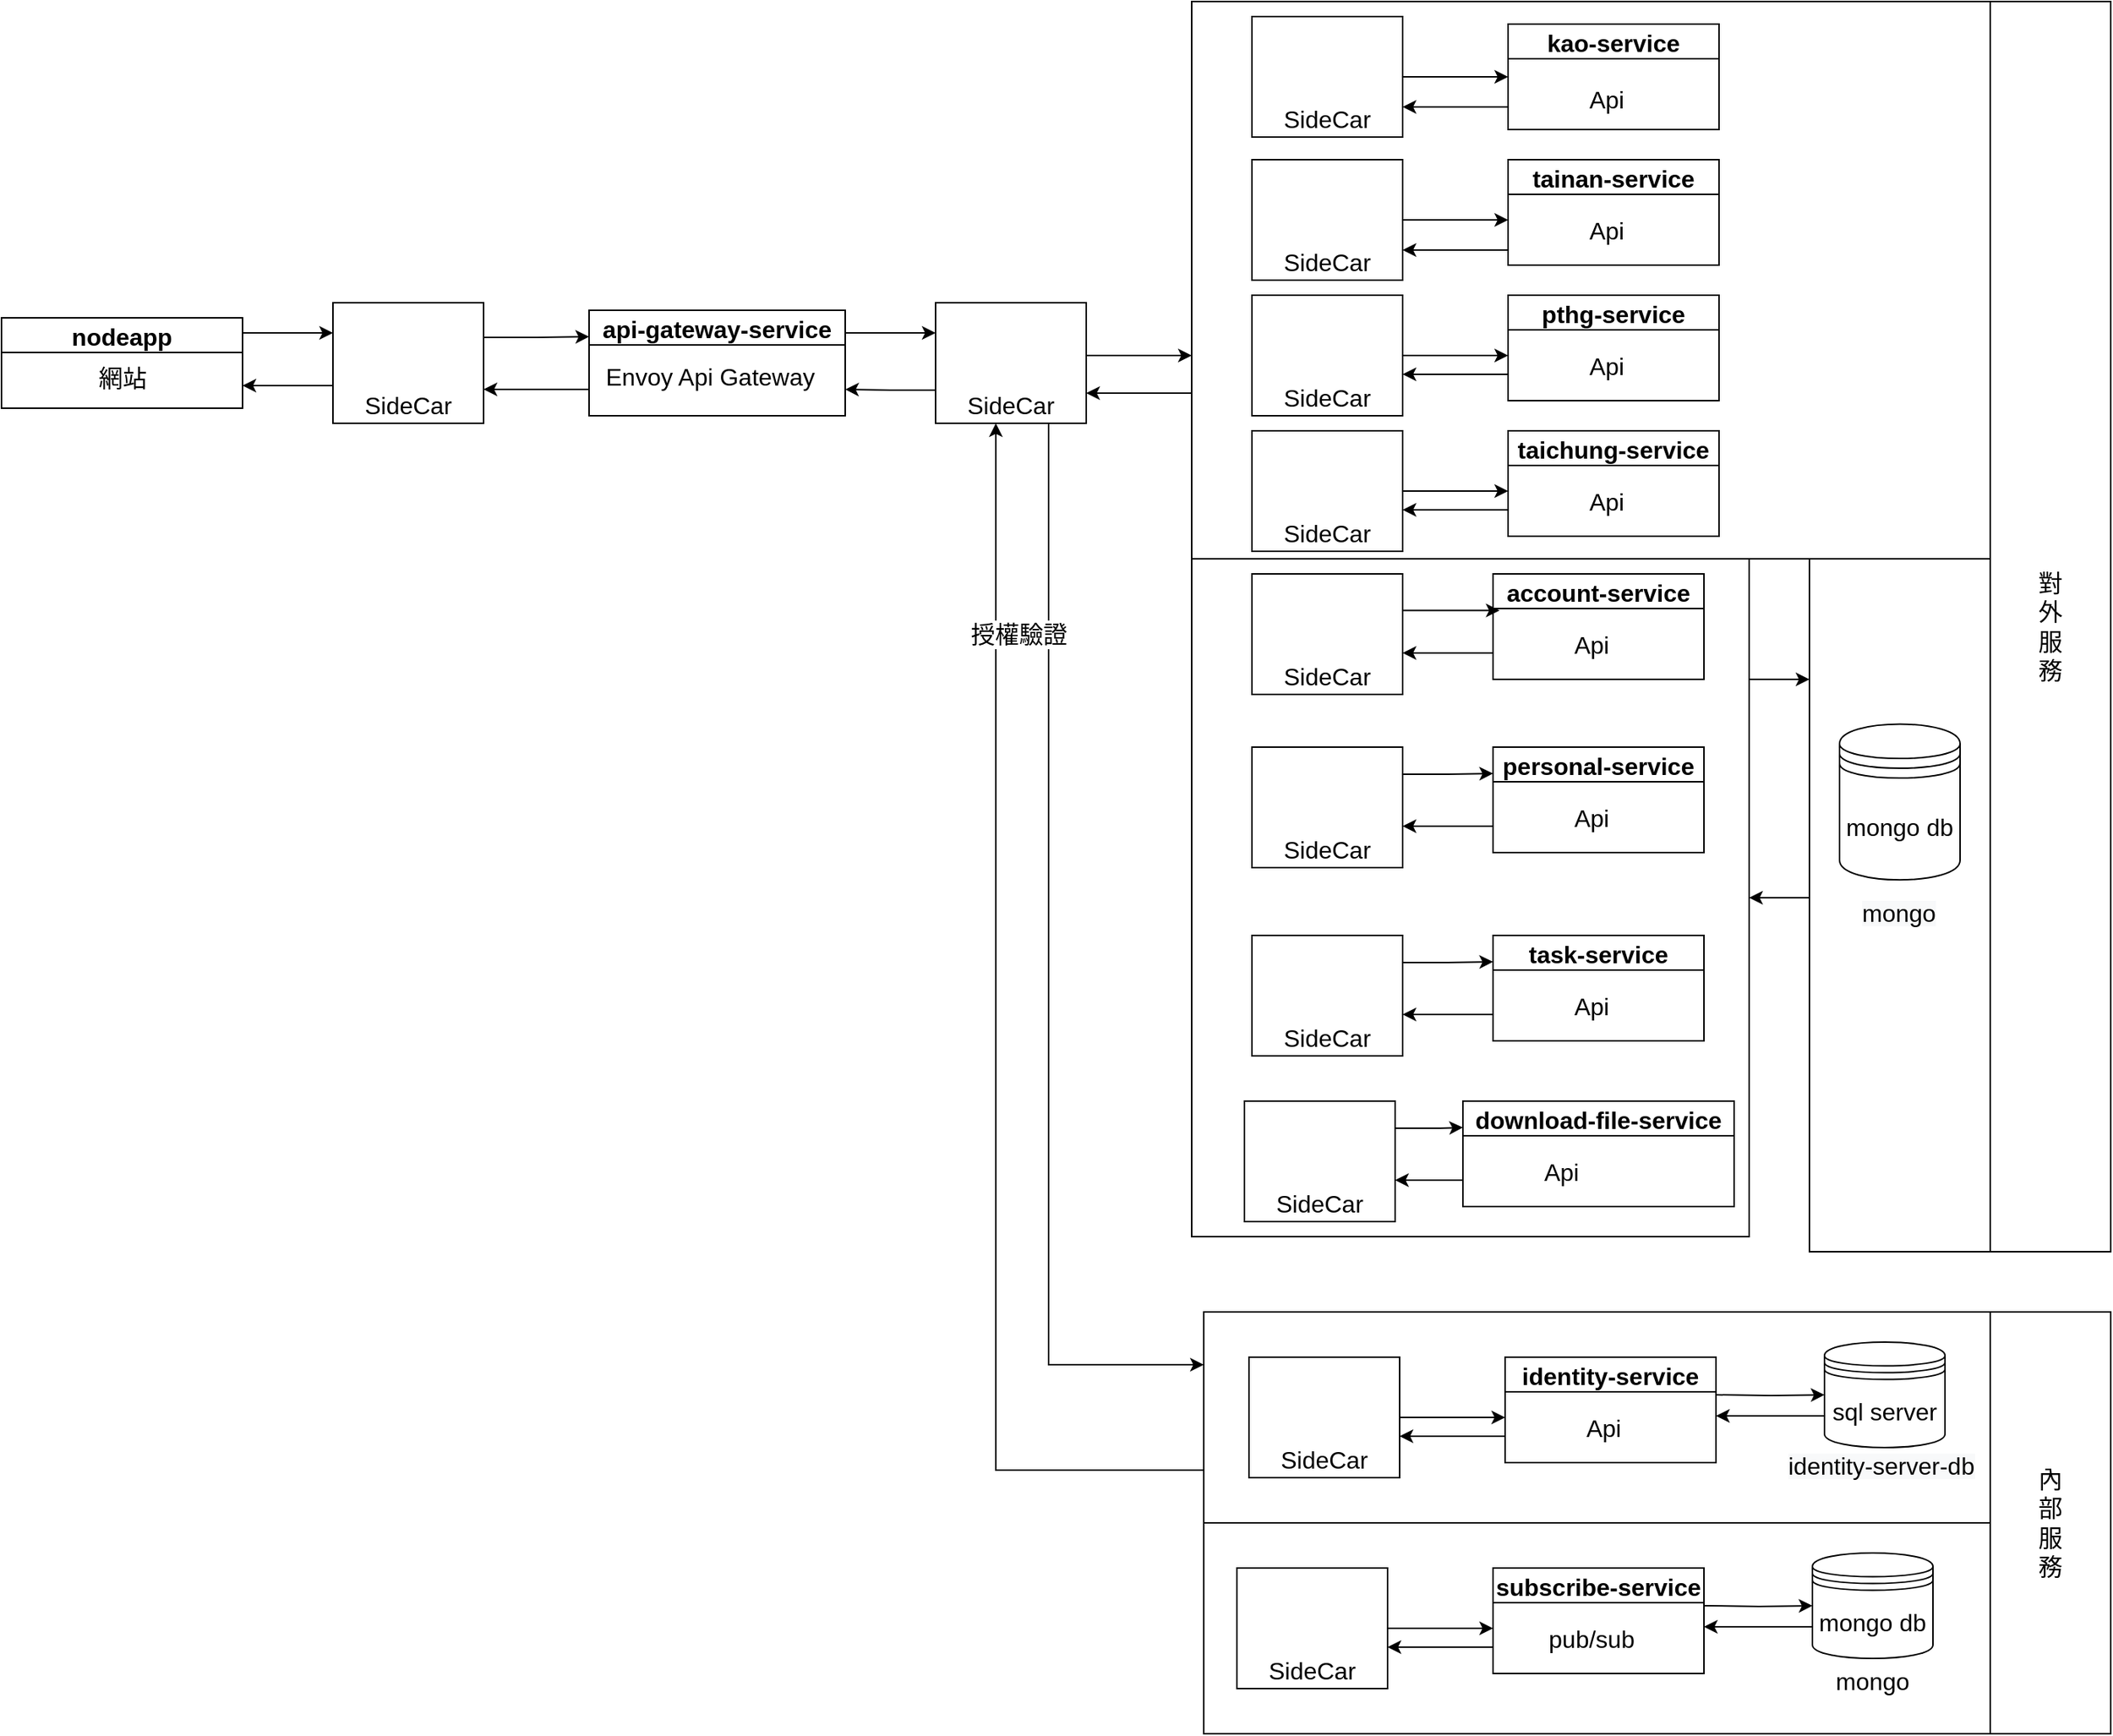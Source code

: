 <mxfile version="14.6.13" type="device"><diagram id="8w8wabQFdg4WhhDFVWYx" name="Page-1"><mxGraphModel dx="2031" dy="1089" grid="1" gridSize="10" guides="1" tooltips="1" connect="1" arrows="1" fold="1" page="1" pageScale="1" pageWidth="827" pageHeight="1169" math="0" shadow="0"><root><mxCell id="0"/><mxCell id="1" parent="0"/><mxCell id="53" style="edgeStyle=orthogonalEdgeStyle;rounded=0;orthogonalLoop=1;jettySize=auto;html=1;exitX=1;exitY=0.25;exitDx=0;exitDy=0;" parent="1" source="39" target="49" edge="1"><mxGeometry relative="1" as="geometry"><Array as="points"><mxPoint x="1220" y="500"/></Array></mxGeometry></mxCell><UserObject label="" treeRoot="1" id="39"><mxCell style="whiteSpace=wrap;html=1;align=center;treeFolding=1;treeMoving=1;newEdgeStyle={&quot;edgeStyle&quot;:&quot;elbowEdgeStyle&quot;,&quot;startArrow&quot;:&quot;none&quot;,&quot;endArrow&quot;:&quot;none&quot;};" parent="1" vertex="1"><mxGeometry x="850" y="420" width="370" height="450" as="geometry"/></mxCell></UserObject><mxCell id="OhrNE6VcvfpsGNgGxQ-j-87" style="edgeStyle=orthogonalEdgeStyle;rounded=0;orthogonalLoop=1;jettySize=auto;html=1;exitX=1;exitY=0.25;exitDx=0;exitDy=0;entryX=0;entryY=0.25;entryDx=0;entryDy=0;fontSize=16;" parent="1" source="OhrNE6VcvfpsGNgGxQ-j-2" target="OhrNE6VcvfpsGNgGxQ-j-85" edge="1"><mxGeometry relative="1" as="geometry"><Array as="points"><mxPoint x="220" y="270"/></Array></mxGeometry></mxCell><mxCell id="OhrNE6VcvfpsGNgGxQ-j-2" value="nodeapp" style="swimlane;fontSize=16;" parent="1" vertex="1"><mxGeometry x="60" y="260" width="160" height="60" as="geometry"/></mxCell><mxCell id="OhrNE6VcvfpsGNgGxQ-j-3" value="網站" style="text;html=1;align=center;verticalAlign=middle;resizable=0;points=[];autosize=1;strokeColor=none;fontSize=16;" parent="OhrNE6VcvfpsGNgGxQ-j-2" vertex="1"><mxGeometry x="55" y="30" width="50" height="20" as="geometry"/></mxCell><mxCell id="OhrNE6VcvfpsGNgGxQ-j-91" style="edgeStyle=orthogonalEdgeStyle;rounded=0;orthogonalLoop=1;jettySize=auto;html=1;exitX=0;exitY=0.75;exitDx=0;exitDy=0;fontSize=16;" parent="1" source="OhrNE6VcvfpsGNgGxQ-j-10" target="OhrNE6VcvfpsGNgGxQ-j-85" edge="1"><mxGeometry relative="1" as="geometry"><Array as="points"><mxPoint x="400" y="308"/><mxPoint x="400" y="308"/></Array></mxGeometry></mxCell><mxCell id="OhrNE6VcvfpsGNgGxQ-j-92" style="edgeStyle=orthogonalEdgeStyle;rounded=0;orthogonalLoop=1;jettySize=auto;html=1;exitX=1;exitY=0.25;exitDx=0;exitDy=0;entryX=0;entryY=0.25;entryDx=0;entryDy=0;fontSize=16;" parent="1" source="OhrNE6VcvfpsGNgGxQ-j-10" target="OhrNE6VcvfpsGNgGxQ-j-75" edge="1"><mxGeometry relative="1" as="geometry"><Array as="points"><mxPoint x="620" y="270"/></Array></mxGeometry></mxCell><mxCell id="OhrNE6VcvfpsGNgGxQ-j-10" value="api-gateway-service" style="swimlane;fontSize=16;" parent="1" vertex="1"><mxGeometry x="450" y="255" width="170" height="70" as="geometry"/></mxCell><mxCell id="OhrNE6VcvfpsGNgGxQ-j-11" value="Envoy Api Gateway" style="text;html=1;align=center;verticalAlign=middle;resizable=0;points=[];autosize=1;strokeColor=none;fontSize=16;" parent="OhrNE6VcvfpsGNgGxQ-j-10" vertex="1"><mxGeometry x="5" y="34" width="150" height="20" as="geometry"/></mxCell><mxCell id="OhrNE6VcvfpsGNgGxQ-j-71" value="" style="group" parent="1" vertex="1" connectable="0"><mxGeometry x="298" y="960" width="540" height="130" as="geometry"/></mxCell><mxCell id="OhrNE6VcvfpsGNgGxQ-j-72" value="" style="group" parent="OhrNE6VcvfpsGNgGxQ-j-71" vertex="1" connectable="0"><mxGeometry x="560" y="-40" width="540" height="140" as="geometry"/></mxCell><UserObject label="" treeRoot="1" id="OhrNE6VcvfpsGNgGxQ-j-69"><mxCell style="whiteSpace=wrap;html=1;align=center;treeFolding=1;treeMoving=1;newEdgeStyle={&quot;edgeStyle&quot;:&quot;elbowEdgeStyle&quot;,&quot;startArrow&quot;:&quot;none&quot;,&quot;endArrow&quot;:&quot;none&quot;};fontSize=16;" parent="OhrNE6VcvfpsGNgGxQ-j-72" vertex="1"><mxGeometry width="530" height="140" as="geometry"/></mxCell></UserObject><mxCell id="OhrNE6VcvfpsGNgGxQ-j-70" value="" style="group" parent="OhrNE6VcvfpsGNgGxQ-j-72" vertex="1" connectable="0"><mxGeometry x="30" y="30" width="310" height="80" as="geometry"/></mxCell><mxCell id="OhrNE6VcvfpsGNgGxQ-j-58" style="edgeStyle=orthogonalEdgeStyle;rounded=0;orthogonalLoop=1;jettySize=auto;html=1;fontSize=16;" parent="OhrNE6VcvfpsGNgGxQ-j-70" target="OhrNE6VcvfpsGNgGxQ-j-50" edge="1"><mxGeometry relative="1" as="geometry"><mxPoint x="310" y="25" as="sourcePoint"/></mxGeometry></mxCell><mxCell id="OhrNE6VcvfpsGNgGxQ-j-82" style="edgeStyle=orthogonalEdgeStyle;rounded=0;orthogonalLoop=1;jettySize=auto;html=1;exitX=0;exitY=0.75;exitDx=0;exitDy=0;fontSize=16;" parent="OhrNE6VcvfpsGNgGxQ-j-70" source="OhrNE6VcvfpsGNgGxQ-j-18" target="OhrNE6VcvfpsGNgGxQ-j-47" edge="1"><mxGeometry relative="1" as="geometry"><Array as="points"><mxPoint x="110" y="53"/><mxPoint x="110" y="53"/></Array></mxGeometry></mxCell><mxCell id="OhrNE6VcvfpsGNgGxQ-j-18" value="identity-service" style="swimlane;fontSize=16;" parent="OhrNE6VcvfpsGNgGxQ-j-70" vertex="1"><mxGeometry x="170" width="140" height="70" as="geometry"/></mxCell><mxCell id="OhrNE6VcvfpsGNgGxQ-j-19" value="Api" style="text;html=1;align=center;verticalAlign=middle;resizable=0;points=[];autosize=1;strokeColor=none;fontSize=16;" parent="OhrNE6VcvfpsGNgGxQ-j-18" vertex="1"><mxGeometry x="45" y="37" width="40" height="20" as="geometry"/></mxCell><mxCell id="OhrNE6VcvfpsGNgGxQ-j-46" value="" style="group" parent="OhrNE6VcvfpsGNgGxQ-j-70" vertex="1" connectable="0"><mxGeometry width="100" height="80" as="geometry"/></mxCell><mxCell id="OhrNE6VcvfpsGNgGxQ-j-47" value="&lt;br style=&quot;font-size: 16px&quot;&gt;SideCar" style="rounded=0;whiteSpace=wrap;html=1;verticalAlign=bottom;fontSize=16;" parent="OhrNE6VcvfpsGNgGxQ-j-46" vertex="1"><mxGeometry width="100" height="80" as="geometry"/></mxCell><mxCell id="OhrNE6VcvfpsGNgGxQ-j-48" value="" style="shape=image;verticalLabelPosition=bottom;labelBackgroundColor=#ffffff;verticalAlign=top;aspect=fixed;imageAspect=0;image=https://dapr.io/images/dapr.svg;fontSize=16;" parent="OhrNE6VcvfpsGNgGxQ-j-46" vertex="1"><mxGeometry x="18" y="7" width="63.89" height="47" as="geometry"/></mxCell><mxCell id="OhrNE6VcvfpsGNgGxQ-j-49" style="edgeStyle=orthogonalEdgeStyle;rounded=0;orthogonalLoop=1;jettySize=auto;html=1;exitX=1;exitY=0.5;exitDx=0;exitDy=0;entryX=0;entryY=0.5;entryDx=0;entryDy=0;fontSize=16;" parent="OhrNE6VcvfpsGNgGxQ-j-70" source="OhrNE6VcvfpsGNgGxQ-j-47" edge="1"><mxGeometry relative="1" as="geometry"><mxPoint x="170" y="40" as="targetPoint"/></mxGeometry></mxCell><mxCell id="OhrNE6VcvfpsGNgGxQ-j-57" style="edgeStyle=orthogonalEdgeStyle;rounded=0;orthogonalLoop=1;jettySize=auto;html=1;exitX=0;exitY=0.7;exitDx=0;exitDy=0;fontSize=16;" parent="OhrNE6VcvfpsGNgGxQ-j-70" source="OhrNE6VcvfpsGNgGxQ-j-50" edge="1"><mxGeometry relative="1" as="geometry"><mxPoint x="310" y="39" as="targetPoint"/></mxGeometry></mxCell><mxCell id="OhrNE6VcvfpsGNgGxQ-j-52" value="" style="group" parent="OhrNE6VcvfpsGNgGxQ-j-72" vertex="1" connectable="0"><mxGeometry x="392" y="20" width="150" height="100" as="geometry"/></mxCell><mxCell id="OhrNE6VcvfpsGNgGxQ-j-50" value="sql server" style="shape=datastore;whiteSpace=wrap;html=1;fontSize=16;" parent="OhrNE6VcvfpsGNgGxQ-j-52" vertex="1"><mxGeometry x="20" width="80" height="70" as="geometry"/></mxCell><mxCell id="OhrNE6VcvfpsGNgGxQ-j-51" value="&lt;span style=&quot;color: rgb(0, 0, 0); font-family: helvetica; font-size: 16px; font-style: normal; font-weight: 400; letter-spacing: normal; text-align: center; text-indent: 0px; text-transform: none; word-spacing: 0px; background-color: rgb(248, 249, 250); display: inline; float: none;&quot;&gt;identity-server-db&lt;/span&gt;" style="text;whiteSpace=wrap;html=1;fontSize=16;verticalAlign=middle;" parent="OhrNE6VcvfpsGNgGxQ-j-52" vertex="1"><mxGeometry x="-6" y="67" width="150" height="30" as="geometry"/></mxCell><mxCell id="OhrNE6VcvfpsGNgGxQ-j-74" value="" style="group" parent="1" vertex="1" connectable="0"><mxGeometry x="680" y="250" width="100" height="80" as="geometry"/></mxCell><mxCell id="OhrNE6VcvfpsGNgGxQ-j-75" value="&lt;br style=&quot;font-size: 16px&quot;&gt;SideCar" style="rounded=0;whiteSpace=wrap;html=1;verticalAlign=bottom;fontSize=16;" parent="OhrNE6VcvfpsGNgGxQ-j-74" vertex="1"><mxGeometry width="100" height="80" as="geometry"/></mxCell><mxCell id="OhrNE6VcvfpsGNgGxQ-j-76" value="" style="shape=image;verticalLabelPosition=bottom;labelBackgroundColor=#ffffff;verticalAlign=top;aspect=fixed;imageAspect=0;image=https://dapr.io/images/dapr.svg;fontSize=16;" parent="OhrNE6VcvfpsGNgGxQ-j-74" vertex="1"><mxGeometry x="18" y="7" width="63.89" height="47" as="geometry"/></mxCell><mxCell id="OhrNE6VcvfpsGNgGxQ-j-84" value="" style="group" parent="1" vertex="1" connectable="0"><mxGeometry x="280" y="250" width="100" height="80" as="geometry"/></mxCell><mxCell id="OhrNE6VcvfpsGNgGxQ-j-85" value="&lt;br style=&quot;font-size: 16px&quot;&gt;SideCar" style="rounded=0;whiteSpace=wrap;html=1;verticalAlign=bottom;fontSize=16;" parent="OhrNE6VcvfpsGNgGxQ-j-84" vertex="1"><mxGeometry width="100" height="80" as="geometry"/></mxCell><mxCell id="OhrNE6VcvfpsGNgGxQ-j-86" value="" style="shape=image;verticalLabelPosition=bottom;labelBackgroundColor=#ffffff;verticalAlign=top;aspect=fixed;imageAspect=0;image=https://dapr.io/images/dapr.svg;fontSize=16;" parent="OhrNE6VcvfpsGNgGxQ-j-84" vertex="1"><mxGeometry x="18" y="7" width="63.89" height="47" as="geometry"/></mxCell><mxCell id="OhrNE6VcvfpsGNgGxQ-j-88" style="edgeStyle=orthogonalEdgeStyle;rounded=0;orthogonalLoop=1;jettySize=auto;html=1;exitX=0;exitY=0.75;exitDx=0;exitDy=0;entryX=1;entryY=0.75;entryDx=0;entryDy=0;fontSize=16;" parent="1" source="OhrNE6VcvfpsGNgGxQ-j-85" target="OhrNE6VcvfpsGNgGxQ-j-2" edge="1"><mxGeometry relative="1" as="geometry"><Array as="points"><mxPoint x="280" y="305"/></Array></mxGeometry></mxCell><mxCell id="OhrNE6VcvfpsGNgGxQ-j-90" style="edgeStyle=orthogonalEdgeStyle;rounded=0;orthogonalLoop=1;jettySize=auto;html=1;exitX=1;exitY=0.25;exitDx=0;exitDy=0;entryX=0;entryY=0.25;entryDx=0;entryDy=0;fontSize=16;" parent="1" source="OhrNE6VcvfpsGNgGxQ-j-85" target="OhrNE6VcvfpsGNgGxQ-j-10" edge="1"><mxGeometry relative="1" as="geometry"><Array as="points"><mxPoint x="380" y="273"/><mxPoint x="415" y="273"/></Array></mxGeometry></mxCell><mxCell id="OhrNE6VcvfpsGNgGxQ-j-93" style="edgeStyle=orthogonalEdgeStyle;rounded=0;orthogonalLoop=1;jettySize=auto;html=1;exitX=0;exitY=0.75;exitDx=0;exitDy=0;entryX=1;entryY=0.75;entryDx=0;entryDy=0;fontSize=16;" parent="1" source="OhrNE6VcvfpsGNgGxQ-j-75" target="OhrNE6VcvfpsGNgGxQ-j-10" edge="1"><mxGeometry relative="1" as="geometry"><Array as="points"><mxPoint x="680" y="308"/><mxPoint x="650" y="308"/></Array></mxGeometry></mxCell><mxCell id="OhrNE6VcvfpsGNgGxQ-j-94" style="edgeStyle=orthogonalEdgeStyle;rounded=0;orthogonalLoop=1;jettySize=auto;html=1;exitX=1;exitY=0.25;exitDx=0;exitDy=0;fontSize=16;" parent="1" source="OhrNE6VcvfpsGNgGxQ-j-75" target="OhrNE6VcvfpsGNgGxQ-j-64" edge="1"><mxGeometry relative="1" as="geometry"><Array as="points"><mxPoint x="780" y="285"/></Array></mxGeometry></mxCell><mxCell id="OhrNE6VcvfpsGNgGxQ-j-95" style="edgeStyle=orthogonalEdgeStyle;rounded=0;orthogonalLoop=1;jettySize=auto;html=1;exitX=0;exitY=0.75;exitDx=0;exitDy=0;entryX=1;entryY=0.75;entryDx=0;entryDy=0;fontSize=16;" parent="1" source="OhrNE6VcvfpsGNgGxQ-j-64" target="OhrNE6VcvfpsGNgGxQ-j-75" edge="1"><mxGeometry relative="1" as="geometry"><Array as="points"><mxPoint x="850" y="310"/></Array></mxGeometry></mxCell><mxCell id="OhrNE6VcvfpsGNgGxQ-j-96" style="edgeStyle=orthogonalEdgeStyle;rounded=0;orthogonalLoop=1;jettySize=auto;html=1;exitX=0.75;exitY=1;exitDx=0;exitDy=0;entryX=0;entryY=0.25;entryDx=0;entryDy=0;fontSize=16;" parent="1" source="OhrNE6VcvfpsGNgGxQ-j-75" target="OhrNE6VcvfpsGNgGxQ-j-69" edge="1"><mxGeometry relative="1" as="geometry"/></mxCell><mxCell id="OhrNE6VcvfpsGNgGxQ-j-97" style="edgeStyle=orthogonalEdgeStyle;rounded=0;orthogonalLoop=1;jettySize=auto;html=1;exitX=0;exitY=0.75;exitDx=0;exitDy=0;entryX=0.4;entryY=1;entryDx=0;entryDy=0;entryPerimeter=0;fontSize=16;" parent="1" source="OhrNE6VcvfpsGNgGxQ-j-69" target="OhrNE6VcvfpsGNgGxQ-j-75" edge="1"><mxGeometry relative="1" as="geometry"/></mxCell><mxCell id="xdW2WpACUHlB_EIOqW0F-1" value="對&lt;br style=&quot;font-size: 16px;&quot;&gt;外&lt;br style=&quot;font-size: 16px;&quot;&gt;服&lt;br style=&quot;font-size: 16px;&quot;&gt;務" style="rounded=0;whiteSpace=wrap;html=1;fontSize=16;" parent="1" vertex="1"><mxGeometry x="1380" y="50" width="80" height="830" as="geometry"/></mxCell><mxCell id="xdW2WpACUHlB_EIOqW0F-3" value="內&lt;br&gt;部&lt;br&gt;服&lt;br&gt;務" style="rounded=0;whiteSpace=wrap;html=1;fontSize=16;" parent="1" vertex="1"><mxGeometry x="1380" y="920" width="80" height="280" as="geometry"/></mxCell><mxCell id="xdW2WpACUHlB_EIOqW0F-5" value="授權驗證" style="text;html=1;align=center;verticalAlign=middle;resizable=0;points=[];autosize=1;strokeColor=none;fontSize=16;labelBackgroundColor=#FFFFFF;" parent="1" vertex="1"><mxGeometry x="695" y="460" width="80" height="20" as="geometry"/></mxCell><UserObject label="" treeRoot="1" id="OhrNE6VcvfpsGNgGxQ-j-64"><mxCell style="whiteSpace=wrap;html=1;align=center;treeFolding=1;treeMoving=1;newEdgeStyle={&quot;edgeStyle&quot;:&quot;elbowEdgeStyle&quot;,&quot;startArrow&quot;:&quot;none&quot;,&quot;endArrow&quot;:&quot;none&quot;};fontSize=16;" parent="1" vertex="1"><mxGeometry x="850" y="50" width="530" height="370" as="geometry"/></mxCell></UserObject><mxCell id="OhrNE6VcvfpsGNgGxQ-j-8" value="" style="group" parent="1" vertex="1" connectable="0"><mxGeometry x="890" y="60" width="100" height="80" as="geometry"/></mxCell><mxCell id="OhrNE6VcvfpsGNgGxQ-j-6" value="&lt;br style=&quot;font-size: 16px&quot;&gt;SideCar" style="rounded=0;whiteSpace=wrap;html=1;verticalAlign=bottom;fontSize=16;" parent="OhrNE6VcvfpsGNgGxQ-j-8" vertex="1"><mxGeometry width="100" height="80" as="geometry"/></mxCell><mxCell id="OhrNE6VcvfpsGNgGxQ-j-7" value="" style="shape=image;verticalLabelPosition=bottom;labelBackgroundColor=#ffffff;verticalAlign=top;aspect=fixed;imageAspect=0;image=https://dapr.io/images/dapr.svg;fontSize=16;" parent="OhrNE6VcvfpsGNgGxQ-j-8" vertex="1"><mxGeometry x="18" y="7" width="63.89" height="47" as="geometry"/></mxCell><mxCell id="OhrNE6VcvfpsGNgGxQ-j-77" style="edgeStyle=orthogonalEdgeStyle;rounded=0;orthogonalLoop=1;jettySize=auto;html=1;exitX=0;exitY=0.75;exitDx=0;exitDy=0;entryX=1;entryY=0.75;entryDx=0;entryDy=0;fontSize=16;" parent="1" source="OhrNE6VcvfpsGNgGxQ-j-12" target="OhrNE6VcvfpsGNgGxQ-j-6" edge="1"><mxGeometry x="890" y="60" as="geometry"><Array as="points"><mxPoint x="1060" y="120"/></Array></mxGeometry></mxCell><mxCell id="OhrNE6VcvfpsGNgGxQ-j-12" value="kao-service" style="swimlane;fontSize=16;" parent="1" vertex="1"><mxGeometry x="1060" y="65" width="140" height="70" as="geometry"/></mxCell><mxCell id="OhrNE6VcvfpsGNgGxQ-j-13" value="Api" style="text;html=1;align=center;verticalAlign=middle;resizable=0;points=[];autosize=1;strokeColor=none;fontSize=16;" parent="OhrNE6VcvfpsGNgGxQ-j-12" vertex="1"><mxGeometry x="45" y="40" width="40" height="20" as="geometry"/></mxCell><mxCell id="OhrNE6VcvfpsGNgGxQ-j-78" style="edgeStyle=orthogonalEdgeStyle;rounded=0;orthogonalLoop=1;jettySize=auto;html=1;exitX=0;exitY=0.75;exitDx=0;exitDy=0;entryX=1;entryY=0.75;entryDx=0;entryDy=0;fontSize=16;" parent="1" source="OhrNE6VcvfpsGNgGxQ-j-14" target="OhrNE6VcvfpsGNgGxQ-j-26" edge="1"><mxGeometry x="890" y="60" as="geometry"><Array as="points"><mxPoint x="1060" y="215"/></Array></mxGeometry></mxCell><mxCell id="OhrNE6VcvfpsGNgGxQ-j-14" value="tainan-service" style="swimlane;fontSize=16;" parent="1" vertex="1"><mxGeometry x="1060" y="155" width="140" height="70" as="geometry"/></mxCell><mxCell id="OhrNE6VcvfpsGNgGxQ-j-15" value="Api" style="text;html=1;align=center;verticalAlign=middle;resizable=0;points=[];autosize=1;strokeColor=none;fontSize=16;" parent="OhrNE6VcvfpsGNgGxQ-j-14" vertex="1"><mxGeometry x="45" y="37" width="40" height="20" as="geometry"/></mxCell><mxCell id="OhrNE6VcvfpsGNgGxQ-j-80" style="edgeStyle=orthogonalEdgeStyle;rounded=0;orthogonalLoop=1;jettySize=auto;html=1;exitX=0;exitY=0.75;exitDx=0;exitDy=0;fontSize=16;" parent="1" source="OhrNE6VcvfpsGNgGxQ-j-16" target="OhrNE6VcvfpsGNgGxQ-j-39" edge="1"><mxGeometry x="890" y="60" as="geometry"><Array as="points"><mxPoint x="1010" y="388"/><mxPoint x="1010" y="388"/></Array></mxGeometry></mxCell><mxCell id="OhrNE6VcvfpsGNgGxQ-j-16" value="taichung-service" style="swimlane;fontSize=16;" parent="1" vertex="1"><mxGeometry x="1060" y="335" width="140" height="70" as="geometry"/></mxCell><mxCell id="OhrNE6VcvfpsGNgGxQ-j-17" value="Api" style="text;html=1;align=center;verticalAlign=middle;resizable=0;points=[];autosize=1;strokeColor=none;fontSize=16;" parent="OhrNE6VcvfpsGNgGxQ-j-16" vertex="1"><mxGeometry x="45" y="37" width="40" height="20" as="geometry"/></mxCell><mxCell id="OhrNE6VcvfpsGNgGxQ-j-79" style="edgeStyle=orthogonalEdgeStyle;rounded=0;orthogonalLoop=1;jettySize=auto;html=1;exitX=0;exitY=0.75;exitDx=0;exitDy=0;fontSize=16;" parent="1" source="OhrNE6VcvfpsGNgGxQ-j-20" target="OhrNE6VcvfpsGNgGxQ-j-35" edge="1"><mxGeometry x="890" y="60" as="geometry"><Array as="points"><mxPoint x="1010" y="298"/><mxPoint x="1010" y="298"/></Array></mxGeometry></mxCell><mxCell id="OhrNE6VcvfpsGNgGxQ-j-20" value="pthg-service" style="swimlane;fontSize=16;" parent="1" vertex="1"><mxGeometry x="1060" y="245" width="140" height="70" as="geometry"/></mxCell><mxCell id="OhrNE6VcvfpsGNgGxQ-j-21" value="Api" style="text;html=1;align=center;verticalAlign=middle;resizable=0;points=[];autosize=1;strokeColor=none;fontSize=16;" parent="OhrNE6VcvfpsGNgGxQ-j-20" vertex="1"><mxGeometry x="45" y="37" width="40" height="20" as="geometry"/></mxCell><mxCell id="OhrNE6VcvfpsGNgGxQ-j-24" style="edgeStyle=orthogonalEdgeStyle;rounded=0;orthogonalLoop=1;jettySize=auto;html=1;exitX=1;exitY=0.5;exitDx=0;exitDy=0;entryX=0;entryY=0.5;entryDx=0;entryDy=0;fontSize=16;" parent="1" source="OhrNE6VcvfpsGNgGxQ-j-6" target="OhrNE6VcvfpsGNgGxQ-j-12" edge="1"><mxGeometry x="890" y="60" as="geometry"/></mxCell><mxCell id="OhrNE6VcvfpsGNgGxQ-j-25" value="" style="group" parent="1" vertex="1" connectable="0"><mxGeometry x="890" y="155" width="100" height="80" as="geometry"/></mxCell><mxCell id="OhrNE6VcvfpsGNgGxQ-j-26" value="&lt;br style=&quot;font-size: 16px&quot;&gt;SideCar" style="rounded=0;whiteSpace=wrap;html=1;verticalAlign=bottom;fontSize=16;" parent="OhrNE6VcvfpsGNgGxQ-j-25" vertex="1"><mxGeometry width="100" height="80" as="geometry"/></mxCell><mxCell id="OhrNE6VcvfpsGNgGxQ-j-27" value="" style="shape=image;verticalLabelPosition=bottom;labelBackgroundColor=#ffffff;verticalAlign=top;aspect=fixed;imageAspect=0;image=https://dapr.io/images/dapr.svg;fontSize=16;" parent="OhrNE6VcvfpsGNgGxQ-j-25" vertex="1"><mxGeometry x="18" y="7" width="63.89" height="47" as="geometry"/></mxCell><mxCell id="OhrNE6VcvfpsGNgGxQ-j-28" style="edgeStyle=orthogonalEdgeStyle;rounded=0;orthogonalLoop=1;jettySize=auto;html=1;exitX=1;exitY=0.5;exitDx=0;exitDy=0;entryX=0;entryY=0.5;entryDx=0;entryDy=0;fontSize=16;" parent="1" source="OhrNE6VcvfpsGNgGxQ-j-26" edge="1"><mxGeometry x="890" y="60" as="geometry"><mxPoint x="1060" y="195" as="targetPoint"/></mxGeometry></mxCell><mxCell id="OhrNE6VcvfpsGNgGxQ-j-34" value="" style="group" parent="1" vertex="1" connectable="0"><mxGeometry x="890" y="245" width="100" height="80" as="geometry"/></mxCell><mxCell id="OhrNE6VcvfpsGNgGxQ-j-35" value="&lt;br style=&quot;font-size: 16px&quot;&gt;SideCar" style="rounded=0;whiteSpace=wrap;html=1;verticalAlign=bottom;fontSize=16;" parent="OhrNE6VcvfpsGNgGxQ-j-34" vertex="1"><mxGeometry width="100" height="80" as="geometry"/></mxCell><mxCell id="OhrNE6VcvfpsGNgGxQ-j-36" value="" style="shape=image;verticalLabelPosition=bottom;labelBackgroundColor=#ffffff;verticalAlign=top;aspect=fixed;imageAspect=0;image=https://dapr.io/images/dapr.svg;fontSize=16;" parent="OhrNE6VcvfpsGNgGxQ-j-34" vertex="1"><mxGeometry x="18" y="7" width="63.89" height="47" as="geometry"/></mxCell><mxCell id="OhrNE6VcvfpsGNgGxQ-j-37" style="edgeStyle=orthogonalEdgeStyle;rounded=0;orthogonalLoop=1;jettySize=auto;html=1;exitX=1;exitY=0.5;exitDx=0;exitDy=0;entryX=0;entryY=0.5;entryDx=0;entryDy=0;fontSize=16;" parent="1" source="OhrNE6VcvfpsGNgGxQ-j-35" edge="1"><mxGeometry x="890" y="60" as="geometry"><mxPoint x="1060" y="285" as="targetPoint"/></mxGeometry></mxCell><mxCell id="OhrNE6VcvfpsGNgGxQ-j-38" value="" style="group" parent="1" vertex="1" connectable="0"><mxGeometry x="890" y="335" width="100" height="80" as="geometry"/></mxCell><mxCell id="OhrNE6VcvfpsGNgGxQ-j-39" value="&lt;br style=&quot;font-size: 16px&quot;&gt;SideCar" style="rounded=0;whiteSpace=wrap;html=1;verticalAlign=bottom;fontSize=16;" parent="OhrNE6VcvfpsGNgGxQ-j-38" vertex="1"><mxGeometry width="100" height="80" as="geometry"/></mxCell><mxCell id="OhrNE6VcvfpsGNgGxQ-j-40" value="" style="shape=image;verticalLabelPosition=bottom;labelBackgroundColor=#ffffff;verticalAlign=top;aspect=fixed;imageAspect=0;image=https://dapr.io/images/dapr.svg;fontSize=16;" parent="OhrNE6VcvfpsGNgGxQ-j-38" vertex="1"><mxGeometry x="18" y="7" width="63.89" height="47" as="geometry"/></mxCell><mxCell id="OhrNE6VcvfpsGNgGxQ-j-41" style="edgeStyle=orthogonalEdgeStyle;rounded=0;orthogonalLoop=1;jettySize=auto;html=1;exitX=1;exitY=0.5;exitDx=0;exitDy=0;entryX=0;entryY=0.5;entryDx=0;entryDy=0;fontSize=16;" parent="1" source="OhrNE6VcvfpsGNgGxQ-j-39" edge="1"><mxGeometry x="890" y="60" as="geometry"><mxPoint x="1060" y="375" as="targetPoint"/></mxGeometry></mxCell><mxCell id="45" style="edgeStyle=orthogonalEdgeStyle;rounded=0;orthogonalLoop=1;jettySize=auto;html=1;exitX=0;exitY=0.75;exitDx=0;exitDy=0;" parent="1" source="5" target="3" edge="1"><mxGeometry relative="1" as="geometry"><Array as="points"><mxPoint x="1010" y="597"/><mxPoint x="1010" y="597"/></Array></mxGeometry></mxCell><mxCell id="5" value="personal-service" style="swimlane;fontSize=16;" parent="1" vertex="1"><mxGeometry x="1050" y="545" width="140" height="70" as="geometry"/></mxCell><mxCell id="6" value="Api" style="text;html=1;align=center;verticalAlign=middle;resizable=0;points=[];autosize=1;strokeColor=none;fontSize=16;" parent="5" vertex="1"><mxGeometry x="45" y="37" width="40" height="20" as="geometry"/></mxCell><mxCell id="2" value="" style="group" parent="1" vertex="1" connectable="0"><mxGeometry x="890" y="545" width="100" height="80" as="geometry"/></mxCell><mxCell id="3" value="&lt;br style=&quot;font-size: 16px&quot;&gt;SideCar" style="rounded=0;whiteSpace=wrap;html=1;verticalAlign=bottom;fontSize=16;" parent="2" vertex="1"><mxGeometry width="100" height="80" as="geometry"/></mxCell><mxCell id="4" value="" style="shape=image;verticalLabelPosition=bottom;labelBackgroundColor=#ffffff;verticalAlign=top;aspect=fixed;imageAspect=0;image=https://dapr.io/images/dapr.svg;fontSize=16;" parent="2" vertex="1"><mxGeometry x="18.06" y="5" width="63.89" height="47" as="geometry"/></mxCell><mxCell id="OhrNE6VcvfpsGNgGxQ-j-44" value="" style="shape=image;verticalLabelPosition=bottom;labelBackgroundColor=#ffffff;verticalAlign=top;aspect=fixed;imageAspect=0;image=https://dapr.io/images/dapr.svg;fontSize=16;" parent="1" vertex="1"><mxGeometry x="912.629" y="437" width="63.89" height="47" as="geometry"/></mxCell><mxCell id="42" style="edgeStyle=orthogonalEdgeStyle;rounded=0;orthogonalLoop=1;jettySize=auto;html=1;exitX=1;exitY=0.25;exitDx=0;exitDy=0;entryX=0.031;entryY=0.347;entryDx=0;entryDy=0;entryPerimeter=0;" parent="1" source="OhrNE6VcvfpsGNgGxQ-j-43" target="OhrNE6VcvfpsGNgGxQ-j-22" edge="1"><mxGeometry relative="1" as="geometry"><Array as="points"><mxPoint x="990" y="454"/></Array></mxGeometry></mxCell><mxCell id="OhrNE6VcvfpsGNgGxQ-j-43" value="&lt;br style=&quot;font-size: 16px&quot;&gt;SideCar" style="rounded=0;whiteSpace=wrap;html=1;verticalAlign=bottom;fontSize=16;" parent="1" vertex="1"><mxGeometry x="890" y="430" width="100" height="80" as="geometry"/></mxCell><mxCell id="43" style="edgeStyle=orthogonalEdgeStyle;rounded=0;orthogonalLoop=1;jettySize=auto;html=1;exitX=0;exitY=0.75;exitDx=0;exitDy=0;" parent="1" source="OhrNE6VcvfpsGNgGxQ-j-22" target="OhrNE6VcvfpsGNgGxQ-j-43" edge="1"><mxGeometry relative="1" as="geometry"><Array as="points"><mxPoint x="1010" y="483"/><mxPoint x="1010" y="483"/></Array></mxGeometry></mxCell><mxCell id="OhrNE6VcvfpsGNgGxQ-j-22" value="account-service" style="swimlane;fontSize=16;" parent="1" vertex="1"><mxGeometry x="1050" y="430" width="140" height="70" as="geometry"/></mxCell><mxCell id="OhrNE6VcvfpsGNgGxQ-j-23" value="Api" style="text;html=1;align=center;verticalAlign=middle;resizable=0;points=[];autosize=1;strokeColor=none;fontSize=16;" parent="OhrNE6VcvfpsGNgGxQ-j-22" vertex="1"><mxGeometry x="45" y="37" width="40" height="20" as="geometry"/></mxCell><mxCell id="40" value="" style="shape=image;verticalLabelPosition=bottom;labelBackgroundColor=#ffffff;verticalAlign=top;aspect=fixed;imageAspect=0;image=https://dapr.io/images/dapr.svg;fontSize=16;" parent="1" vertex="1"><mxGeometry x="908.06" y="437" width="63.89" height="47" as="geometry"/></mxCell><mxCell id="44" style="edgeStyle=orthogonalEdgeStyle;rounded=0;orthogonalLoop=1;jettySize=auto;html=1;exitX=1;exitY=0.25;exitDx=0;exitDy=0;entryX=0;entryY=0.25;entryDx=0;entryDy=0;" parent="1" source="3" target="5" edge="1"><mxGeometry relative="1" as="geometry"><Array as="points"><mxPoint x="990" y="563"/><mxPoint x="1020" y="563"/></Array></mxGeometry></mxCell><mxCell id="50" value="" style="group" parent="1" vertex="1" connectable="0"><mxGeometry x="1260" y="420" width="120" height="460" as="geometry"/></mxCell><mxCell id="49" value="" style="rounded=0;whiteSpace=wrap;html=1;" parent="50" vertex="1"><mxGeometry width="120" height="460.0" as="geometry"/></mxCell><mxCell id="46" value="" style="group" parent="50" vertex="1" connectable="0"><mxGeometry x="20" y="109.77" width="80" height="140.23" as="geometry"/></mxCell><mxCell id="OhrNE6VcvfpsGNgGxQ-j-60" value="mongo db" style="shape=datastore;whiteSpace=wrap;html=1;fontSize=16;" parent="46" vertex="1"><mxGeometry width="80" height="103.327" as="geometry"/></mxCell><mxCell id="OhrNE6VcvfpsGNgGxQ-j-61" value="&lt;span style=&quot;color: rgb(0 , 0 , 0) ; font-family: &amp;#34;helvetica&amp;#34; ; font-size: 16px ; font-style: normal ; font-weight: 400 ; letter-spacing: normal ; text-align: center ; text-indent: 0px ; text-transform: none ; word-spacing: 0px ; background-color: rgb(248 , 249 , 250) ; display: inline ; float: none&quot;&gt;mongo&lt;/span&gt;" style="text;whiteSpace=wrap;html=1;fontSize=16;verticalAlign=middle;" parent="46" vertex="1"><mxGeometry x="13" y="110.708" width="57" height="29.522" as="geometry"/></mxCell><mxCell id="52" style="edgeStyle=orthogonalEdgeStyle;rounded=0;orthogonalLoop=1;jettySize=auto;html=1;exitX=0;exitY=0.75;exitDx=0;exitDy=0;" parent="1" source="49" target="39" edge="1"><mxGeometry relative="1" as="geometry"><Array as="points"><mxPoint x="1260" y="645"/></Array></mxGeometry></mxCell><mxCell id="54" style="edgeStyle=orthogonalEdgeStyle;rounded=0;orthogonalLoop=1;jettySize=auto;html=1;exitX=0;exitY=0.75;exitDx=0;exitDy=0;" parent="1" source="55" target="58" edge="1"><mxGeometry relative="1" as="geometry"><Array as="points"><mxPoint x="1010" y="722"/><mxPoint x="1010" y="722"/></Array></mxGeometry></mxCell><mxCell id="55" value="task-service" style="swimlane;fontSize=16;" parent="1" vertex="1"><mxGeometry x="1050" y="670" width="140" height="70" as="geometry"/></mxCell><mxCell id="56" value="Api" style="text;html=1;align=center;verticalAlign=middle;resizable=0;points=[];autosize=1;strokeColor=none;fontSize=16;" parent="55" vertex="1"><mxGeometry x="45" y="37" width="40" height="20" as="geometry"/></mxCell><mxCell id="57" value="" style="group" parent="1" vertex="1" connectable="0"><mxGeometry x="890" y="670" width="100" height="80" as="geometry"/></mxCell><mxCell id="58" value="&lt;br style=&quot;font-size: 16px&quot;&gt;SideCar" style="rounded=0;whiteSpace=wrap;html=1;verticalAlign=bottom;fontSize=16;" parent="57" vertex="1"><mxGeometry width="100" height="80" as="geometry"/></mxCell><mxCell id="59" value="" style="shape=image;verticalLabelPosition=bottom;labelBackgroundColor=#ffffff;verticalAlign=top;aspect=fixed;imageAspect=0;image=https://dapr.io/images/dapr.svg;fontSize=16;" parent="57" vertex="1"><mxGeometry x="18.06" y="5" width="63.89" height="47" as="geometry"/></mxCell><mxCell id="60" style="edgeStyle=orthogonalEdgeStyle;rounded=0;orthogonalLoop=1;jettySize=auto;html=1;exitX=1;exitY=0.25;exitDx=0;exitDy=0;entryX=0;entryY=0.25;entryDx=0;entryDy=0;" parent="1" source="58" target="55" edge="1"><mxGeometry relative="1" as="geometry"><Array as="points"><mxPoint x="990" y="688"/><mxPoint x="1020" y="688"/></Array></mxGeometry></mxCell><mxCell id="61" style="edgeStyle=orthogonalEdgeStyle;rounded=0;orthogonalLoop=1;jettySize=auto;html=1;exitX=0;exitY=0.75;exitDx=0;exitDy=0;" parent="1" source="62" target="65" edge="1"><mxGeometry relative="1" as="geometry"><Array as="points"><mxPoint x="1005" y="832"/><mxPoint x="1005" y="832"/></Array></mxGeometry></mxCell><mxCell id="62" value="download-file-service" style="swimlane;fontSize=16;" parent="1" vertex="1"><mxGeometry x="1030" y="780" width="180" height="70" as="geometry"/></mxCell><mxCell id="63" value="Api" style="text;html=1;align=center;verticalAlign=middle;resizable=0;points=[];autosize=1;strokeColor=none;fontSize=16;" parent="62" vertex="1"><mxGeometry x="45" y="37" width="40" height="20" as="geometry"/></mxCell><mxCell id="64" value="" style="group" parent="1" vertex="1" connectable="0"><mxGeometry x="885" y="780" width="100" height="80" as="geometry"/></mxCell><mxCell id="65" value="&lt;br style=&quot;font-size: 16px&quot;&gt;SideCar" style="rounded=0;whiteSpace=wrap;html=1;verticalAlign=bottom;fontSize=16;" parent="64" vertex="1"><mxGeometry width="100" height="80" as="geometry"/></mxCell><mxCell id="66" value="" style="shape=image;verticalLabelPosition=bottom;labelBackgroundColor=#ffffff;verticalAlign=top;aspect=fixed;imageAspect=0;image=https://dapr.io/images/dapr.svg;fontSize=16;" parent="64" vertex="1"><mxGeometry x="18.06" y="5" width="63.89" height="47" as="geometry"/></mxCell><mxCell id="67" style="edgeStyle=orthogonalEdgeStyle;rounded=0;orthogonalLoop=1;jettySize=auto;html=1;exitX=1;exitY=0.25;exitDx=0;exitDy=0;entryX=0;entryY=0.25;entryDx=0;entryDy=0;" parent="1" source="65" target="62" edge="1"><mxGeometry relative="1" as="geometry"><Array as="points"><mxPoint x="985" y="798"/><mxPoint x="1015" y="798"/></Array></mxGeometry></mxCell><mxCell id="w0ofb-ZtGUNnL6CPKwOx-78" value="" style="group" vertex="1" connectable="0" parent="1"><mxGeometry x="850" y="1060" width="540" height="140" as="geometry"/></mxCell><UserObject label="" treeRoot="1" id="w0ofb-ZtGUNnL6CPKwOx-79"><mxCell style="whiteSpace=wrap;html=1;align=center;treeFolding=1;treeMoving=1;newEdgeStyle={&quot;edgeStyle&quot;:&quot;elbowEdgeStyle&quot;,&quot;startArrow&quot;:&quot;none&quot;,&quot;endArrow&quot;:&quot;none&quot;};fontSize=16;" vertex="1" parent="w0ofb-ZtGUNnL6CPKwOx-78"><mxGeometry x="8" width="522" height="140" as="geometry"/></mxCell></UserObject><mxCell id="w0ofb-ZtGUNnL6CPKwOx-80" value="" style="group" vertex="1" connectable="0" parent="w0ofb-ZtGUNnL6CPKwOx-78"><mxGeometry x="30.0" y="30" width="310.0" height="80" as="geometry"/></mxCell><mxCell id="w0ofb-ZtGUNnL6CPKwOx-81" style="edgeStyle=orthogonalEdgeStyle;rounded=0;orthogonalLoop=1;jettySize=auto;html=1;fontSize=16;" edge="1" parent="w0ofb-ZtGUNnL6CPKwOx-80" target="w0ofb-ZtGUNnL6CPKwOx-91"><mxGeometry relative="1" as="geometry"><mxPoint x="310.0" y="25" as="sourcePoint"/></mxGeometry></mxCell><mxCell id="w0ofb-ZtGUNnL6CPKwOx-82" style="edgeStyle=orthogonalEdgeStyle;rounded=0;orthogonalLoop=1;jettySize=auto;html=1;exitX=0;exitY=0.75;exitDx=0;exitDy=0;fontSize=16;" edge="1" parent="w0ofb-ZtGUNnL6CPKwOx-80" source="w0ofb-ZtGUNnL6CPKwOx-83" target="w0ofb-ZtGUNnL6CPKwOx-86"><mxGeometry relative="1" as="geometry"><Array as="points"><mxPoint x="110.0" y="53"/><mxPoint x="110.0" y="53"/></Array></mxGeometry></mxCell><mxCell id="w0ofb-ZtGUNnL6CPKwOx-83" value="subscribe-service" style="swimlane;fontSize=16;" vertex="1" parent="w0ofb-ZtGUNnL6CPKwOx-80"><mxGeometry x="170.0" width="140" height="70" as="geometry"/></mxCell><mxCell id="w0ofb-ZtGUNnL6CPKwOx-84" value="pub/sub" style="text;html=1;align=center;verticalAlign=middle;resizable=0;points=[];autosize=1;strokeColor=none;fontSize=16;" vertex="1" parent="w0ofb-ZtGUNnL6CPKwOx-83"><mxGeometry x="30.0" y="37" width="70" height="20" as="geometry"/></mxCell><mxCell id="w0ofb-ZtGUNnL6CPKwOx-85" value="" style="group" vertex="1" connectable="0" parent="w0ofb-ZtGUNnL6CPKwOx-80"><mxGeometry width="100.0" height="80" as="geometry"/></mxCell><mxCell id="w0ofb-ZtGUNnL6CPKwOx-86" value="&lt;br style=&quot;font-size: 16px&quot;&gt;SideCar" style="rounded=0;whiteSpace=wrap;html=1;verticalAlign=bottom;fontSize=16;" vertex="1" parent="w0ofb-ZtGUNnL6CPKwOx-85"><mxGeometry width="100.0" height="80" as="geometry"/></mxCell><mxCell id="w0ofb-ZtGUNnL6CPKwOx-87" value="" style="shape=image;verticalLabelPosition=bottom;labelBackgroundColor=#ffffff;verticalAlign=top;aspect=fixed;imageAspect=0;image=https://dapr.io/images/dapr.svg;fontSize=16;" vertex="1" parent="w0ofb-ZtGUNnL6CPKwOx-85"><mxGeometry x="18" y="7" width="62.707" height="46.13" as="geometry"/></mxCell><mxCell id="w0ofb-ZtGUNnL6CPKwOx-88" style="edgeStyle=orthogonalEdgeStyle;rounded=0;orthogonalLoop=1;jettySize=auto;html=1;exitX=1;exitY=0.5;exitDx=0;exitDy=0;entryX=0;entryY=0.5;entryDx=0;entryDy=0;fontSize=16;" edge="1" parent="w0ofb-ZtGUNnL6CPKwOx-80" source="w0ofb-ZtGUNnL6CPKwOx-86"><mxGeometry relative="1" as="geometry"><mxPoint x="170.0" y="40" as="targetPoint"/></mxGeometry></mxCell><mxCell id="w0ofb-ZtGUNnL6CPKwOx-89" style="edgeStyle=orthogonalEdgeStyle;rounded=0;orthogonalLoop=1;jettySize=auto;html=1;exitX=0;exitY=0.7;exitDx=0;exitDy=0;fontSize=16;" edge="1" parent="w0ofb-ZtGUNnL6CPKwOx-80" source="w0ofb-ZtGUNnL6CPKwOx-91"><mxGeometry relative="1" as="geometry"><mxPoint x="310.0" y="39" as="targetPoint"/></mxGeometry></mxCell><mxCell id="w0ofb-ZtGUNnL6CPKwOx-90" value="" style="group" vertex="1" connectable="0" parent="w0ofb-ZtGUNnL6CPKwOx-78"><mxGeometry x="392" y="20" width="150" height="100" as="geometry"/></mxCell><mxCell id="w0ofb-ZtGUNnL6CPKwOx-91" value="mongo db" style="shape=datastore;whiteSpace=wrap;html=1;fontSize=16;" vertex="1" parent="w0ofb-ZtGUNnL6CPKwOx-90"><mxGeometry x="20" width="80" height="70" as="geometry"/></mxCell><mxCell id="w0ofb-ZtGUNnL6CPKwOx-92" value="&lt;span style=&quot;font-family: &amp;#34;helvetica&amp;#34;&quot;&gt;mongo&lt;/span&gt;" style="text;whiteSpace=wrap;html=1;fontSize=16;verticalAlign=middle;align=center;" vertex="1" parent="w0ofb-ZtGUNnL6CPKwOx-90"><mxGeometry x="-15" y="70" width="150" height="30" as="geometry"/></mxCell></root></mxGraphModel></diagram></mxfile>